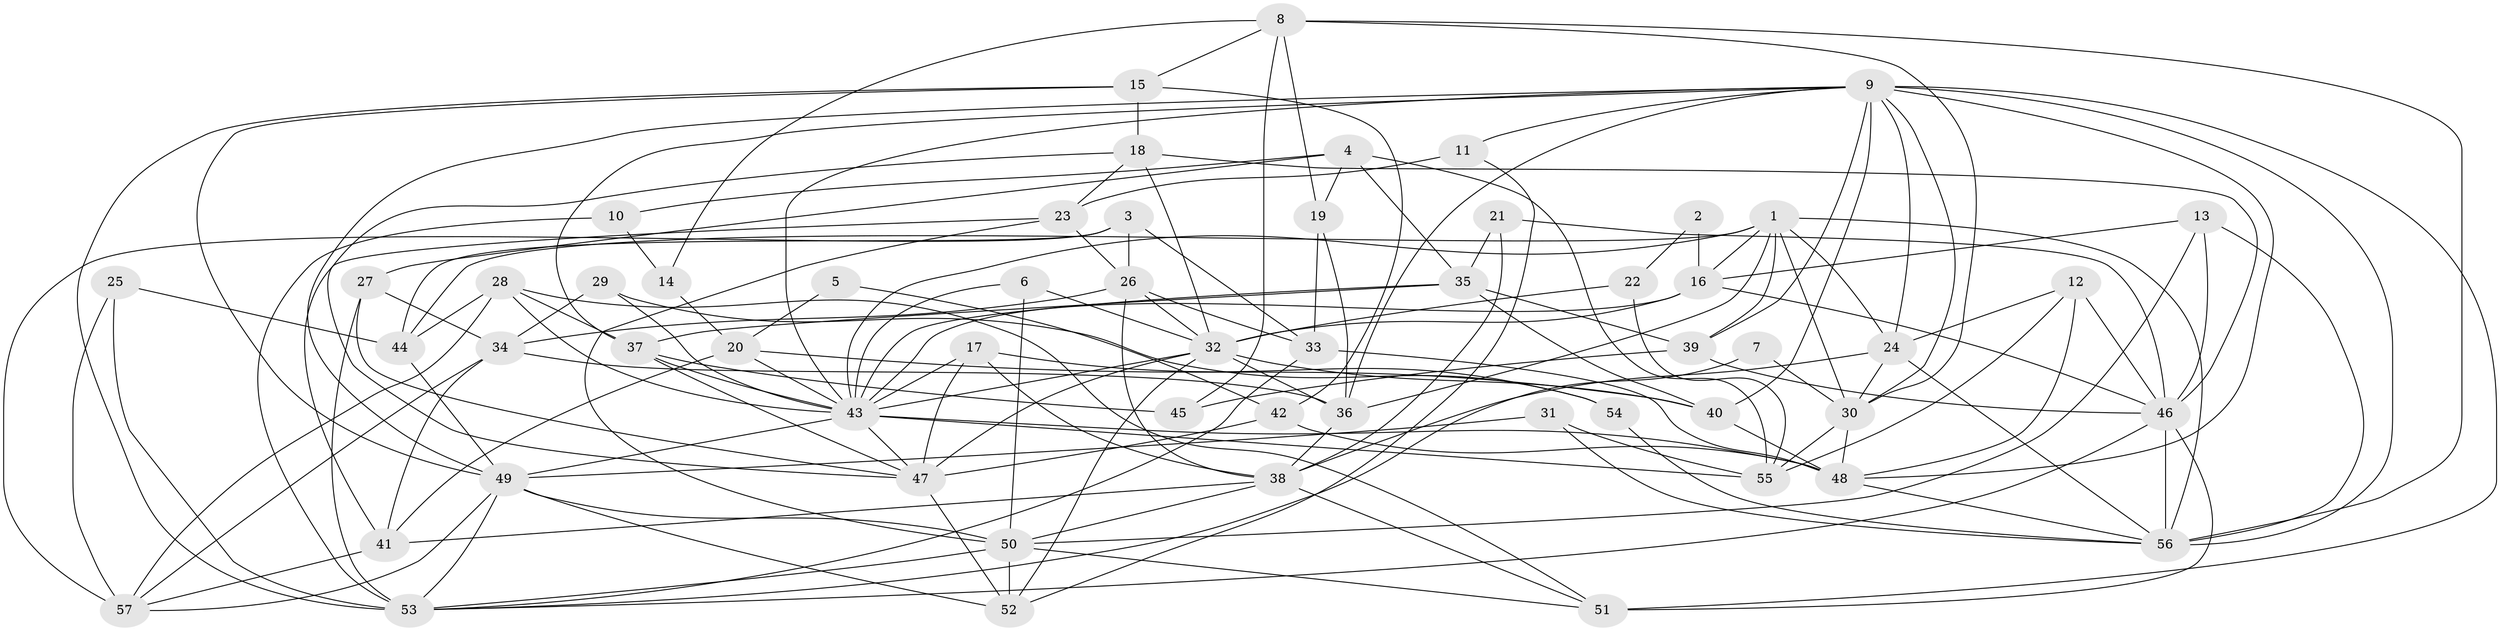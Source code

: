 // original degree distribution, {6: 0.08771929824561403, 4: 0.30701754385964913, 3: 0.21929824561403508, 2: 0.16666666666666666, 8: 0.03508771929824561, 5: 0.15789473684210525, 7: 0.02631578947368421}
// Generated by graph-tools (version 1.1) at 2025/26/03/09/25 03:26:19]
// undirected, 57 vertices, 156 edges
graph export_dot {
graph [start="1"]
  node [color=gray90,style=filled];
  1;
  2;
  3;
  4;
  5;
  6;
  7;
  8;
  9;
  10;
  11;
  12;
  13;
  14;
  15;
  16;
  17;
  18;
  19;
  20;
  21;
  22;
  23;
  24;
  25;
  26;
  27;
  28;
  29;
  30;
  31;
  32;
  33;
  34;
  35;
  36;
  37;
  38;
  39;
  40;
  41;
  42;
  43;
  44;
  45;
  46;
  47;
  48;
  49;
  50;
  51;
  52;
  53;
  54;
  55;
  56;
  57;
  1 -- 16 [weight=1.0];
  1 -- 24 [weight=1.0];
  1 -- 30 [weight=1.0];
  1 -- 36 [weight=1.0];
  1 -- 39 [weight=1.0];
  1 -- 43 [weight=1.0];
  1 -- 44 [weight=1.0];
  1 -- 56 [weight=1.0];
  2 -- 16 [weight=2.0];
  2 -- 22 [weight=1.0];
  3 -- 26 [weight=1.0];
  3 -- 33 [weight=1.0];
  3 -- 44 [weight=1.0];
  3 -- 57 [weight=1.0];
  4 -- 10 [weight=1.0];
  4 -- 19 [weight=1.0];
  4 -- 27 [weight=1.0];
  4 -- 35 [weight=1.0];
  4 -- 55 [weight=1.0];
  5 -- 20 [weight=1.0];
  5 -- 42 [weight=1.0];
  6 -- 32 [weight=1.0];
  6 -- 43 [weight=1.0];
  6 -- 50 [weight=1.0];
  7 -- 30 [weight=1.0];
  7 -- 53 [weight=1.0];
  8 -- 14 [weight=1.0];
  8 -- 15 [weight=1.0];
  8 -- 19 [weight=1.0];
  8 -- 30 [weight=1.0];
  8 -- 45 [weight=1.0];
  8 -- 56 [weight=1.0];
  9 -- 11 [weight=1.0];
  9 -- 24 [weight=1.0];
  9 -- 30 [weight=1.0];
  9 -- 36 [weight=1.0];
  9 -- 37 [weight=1.0];
  9 -- 39 [weight=1.0];
  9 -- 40 [weight=1.0];
  9 -- 43 [weight=1.0];
  9 -- 48 [weight=1.0];
  9 -- 49 [weight=1.0];
  9 -- 51 [weight=1.0];
  9 -- 56 [weight=1.0];
  10 -- 14 [weight=2.0];
  10 -- 53 [weight=1.0];
  11 -- 23 [weight=1.0];
  11 -- 52 [weight=1.0];
  12 -- 24 [weight=1.0];
  12 -- 46 [weight=1.0];
  12 -- 48 [weight=1.0];
  12 -- 55 [weight=1.0];
  13 -- 16 [weight=1.0];
  13 -- 46 [weight=1.0];
  13 -- 50 [weight=1.0];
  13 -- 56 [weight=1.0];
  14 -- 20 [weight=2.0];
  15 -- 18 [weight=1.0];
  15 -- 42 [weight=1.0];
  15 -- 49 [weight=1.0];
  15 -- 53 [weight=1.0];
  16 -- 32 [weight=1.0];
  16 -- 43 [weight=1.0];
  16 -- 46 [weight=2.0];
  17 -- 38 [weight=1.0];
  17 -- 43 [weight=1.0];
  17 -- 47 [weight=1.0];
  17 -- 54 [weight=1.0];
  18 -- 23 [weight=1.0];
  18 -- 32 [weight=1.0];
  18 -- 46 [weight=1.0];
  18 -- 47 [weight=1.0];
  19 -- 33 [weight=1.0];
  19 -- 36 [weight=1.0];
  20 -- 40 [weight=1.0];
  20 -- 41 [weight=1.0];
  20 -- 43 [weight=1.0];
  21 -- 35 [weight=1.0];
  21 -- 38 [weight=1.0];
  21 -- 46 [weight=1.0];
  22 -- 32 [weight=1.0];
  22 -- 55 [weight=1.0];
  23 -- 26 [weight=1.0];
  23 -- 41 [weight=1.0];
  23 -- 50 [weight=1.0];
  24 -- 30 [weight=1.0];
  24 -- 38 [weight=1.0];
  24 -- 56 [weight=1.0];
  25 -- 44 [weight=1.0];
  25 -- 53 [weight=1.0];
  25 -- 57 [weight=1.0];
  26 -- 32 [weight=1.0];
  26 -- 33 [weight=1.0];
  26 -- 34 [weight=1.0];
  26 -- 38 [weight=1.0];
  27 -- 34 [weight=1.0];
  27 -- 47 [weight=1.0];
  27 -- 53 [weight=2.0];
  28 -- 37 [weight=1.0];
  28 -- 43 [weight=1.0];
  28 -- 44 [weight=1.0];
  28 -- 51 [weight=1.0];
  28 -- 57 [weight=1.0];
  29 -- 34 [weight=2.0];
  29 -- 43 [weight=1.0];
  29 -- 54 [weight=1.0];
  30 -- 48 [weight=1.0];
  30 -- 55 [weight=1.0];
  31 -- 49 [weight=1.0];
  31 -- 55 [weight=2.0];
  31 -- 56 [weight=1.0];
  32 -- 36 [weight=1.0];
  32 -- 40 [weight=1.0];
  32 -- 43 [weight=1.0];
  32 -- 47 [weight=2.0];
  32 -- 52 [weight=1.0];
  33 -- 48 [weight=1.0];
  33 -- 53 [weight=1.0];
  34 -- 36 [weight=1.0];
  34 -- 41 [weight=1.0];
  34 -- 57 [weight=1.0];
  35 -- 37 [weight=1.0];
  35 -- 39 [weight=1.0];
  35 -- 40 [weight=1.0];
  35 -- 43 [weight=1.0];
  36 -- 38 [weight=1.0];
  37 -- 43 [weight=1.0];
  37 -- 45 [weight=2.0];
  37 -- 47 [weight=1.0];
  38 -- 41 [weight=1.0];
  38 -- 50 [weight=1.0];
  38 -- 51 [weight=1.0];
  39 -- 45 [weight=1.0];
  39 -- 46 [weight=1.0];
  40 -- 48 [weight=1.0];
  41 -- 57 [weight=1.0];
  42 -- 47 [weight=1.0];
  42 -- 48 [weight=1.0];
  43 -- 47 [weight=1.0];
  43 -- 48 [weight=1.0];
  43 -- 49 [weight=1.0];
  43 -- 55 [weight=1.0];
  44 -- 49 [weight=1.0];
  46 -- 51 [weight=1.0];
  46 -- 53 [weight=1.0];
  46 -- 56 [weight=1.0];
  47 -- 52 [weight=1.0];
  48 -- 56 [weight=1.0];
  49 -- 50 [weight=3.0];
  49 -- 52 [weight=1.0];
  49 -- 53 [weight=1.0];
  49 -- 57 [weight=1.0];
  50 -- 51 [weight=1.0];
  50 -- 52 [weight=1.0];
  50 -- 53 [weight=1.0];
  54 -- 56 [weight=1.0];
}
